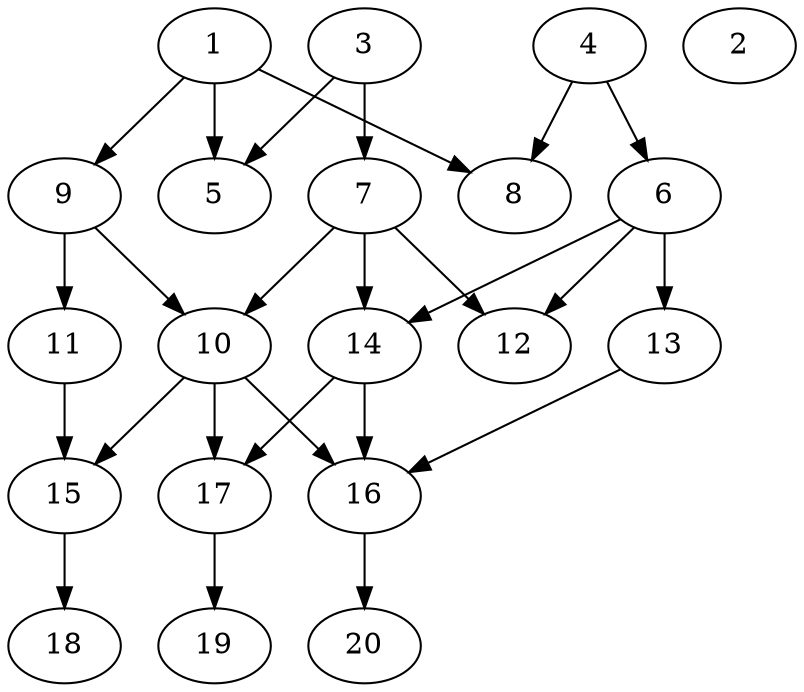 // DAG automatically generated by daggen at Thu Oct  3 13:58:43 2019
// ./daggen --dot -n 20 --ccr 0.4 --fat 0.5 --regular 0.5 --density 0.5 --mindata 5242880 --maxdata 52428800 
digraph G {
  1 [size="36134400", alpha="0.13", expect_size="14453760"] 
  1 -> 5 [size ="14453760"]
  1 -> 8 [size ="14453760"]
  1 -> 9 [size ="14453760"]
  2 [size="16627200", alpha="0.00", expect_size="6650880"] 
  3 [size="76029440", alpha="0.01", expect_size="30411776"] 
  3 -> 5 [size ="30411776"]
  3 -> 7 [size ="30411776"]
  4 [size="30195200", alpha="0.00", expect_size="12078080"] 
  4 -> 6 [size ="12078080"]
  4 -> 8 [size ="12078080"]
  5 [size="34196480", alpha="0.08", expect_size="13678592"] 
  6 [size="71347200", alpha="0.18", expect_size="28538880"] 
  6 -> 12 [size ="28538880"]
  6 -> 13 [size ="28538880"]
  6 -> 14 [size ="28538880"]
  7 [size="111224320", alpha="0.16", expect_size="44489728"] 
  7 -> 10 [size ="44489728"]
  7 -> 12 [size ="44489728"]
  7 -> 14 [size ="44489728"]
  8 [size="35563520", alpha="0.05", expect_size="14225408"] 
  9 [size="92587520", alpha="0.16", expect_size="37035008"] 
  9 -> 10 [size ="37035008"]
  9 -> 11 [size ="37035008"]
  10 [size="90731520", alpha="0.03", expect_size="36292608"] 
  10 -> 15 [size ="36292608"]
  10 -> 16 [size ="36292608"]
  10 -> 17 [size ="36292608"]
  11 [size="71075840", alpha="0.13", expect_size="28430336"] 
  11 -> 15 [size ="28430336"]
  12 [size="30369280", alpha="0.19", expect_size="12147712"] 
  13 [size="32957440", alpha="0.17", expect_size="13182976"] 
  13 -> 16 [size ="13182976"]
  14 [size="36160000", alpha="0.20", expect_size="14464000"] 
  14 -> 16 [size ="14464000"]
  14 -> 17 [size ="14464000"]
  15 [size="38103040", alpha="0.18", expect_size="15241216"] 
  15 -> 18 [size ="15241216"]
  16 [size="85114880", alpha="0.12", expect_size="34045952"] 
  16 -> 20 [size ="34045952"]
  17 [size="71178240", alpha="0.19", expect_size="28471296"] 
  17 -> 19 [size ="28471296"]
  18 [size="48284160", alpha="0.00", expect_size="19313664"] 
  19 [size="76167680", alpha="0.11", expect_size="30467072"] 
  20 [size="50636800", alpha="0.02", expect_size="20254720"] 
}
